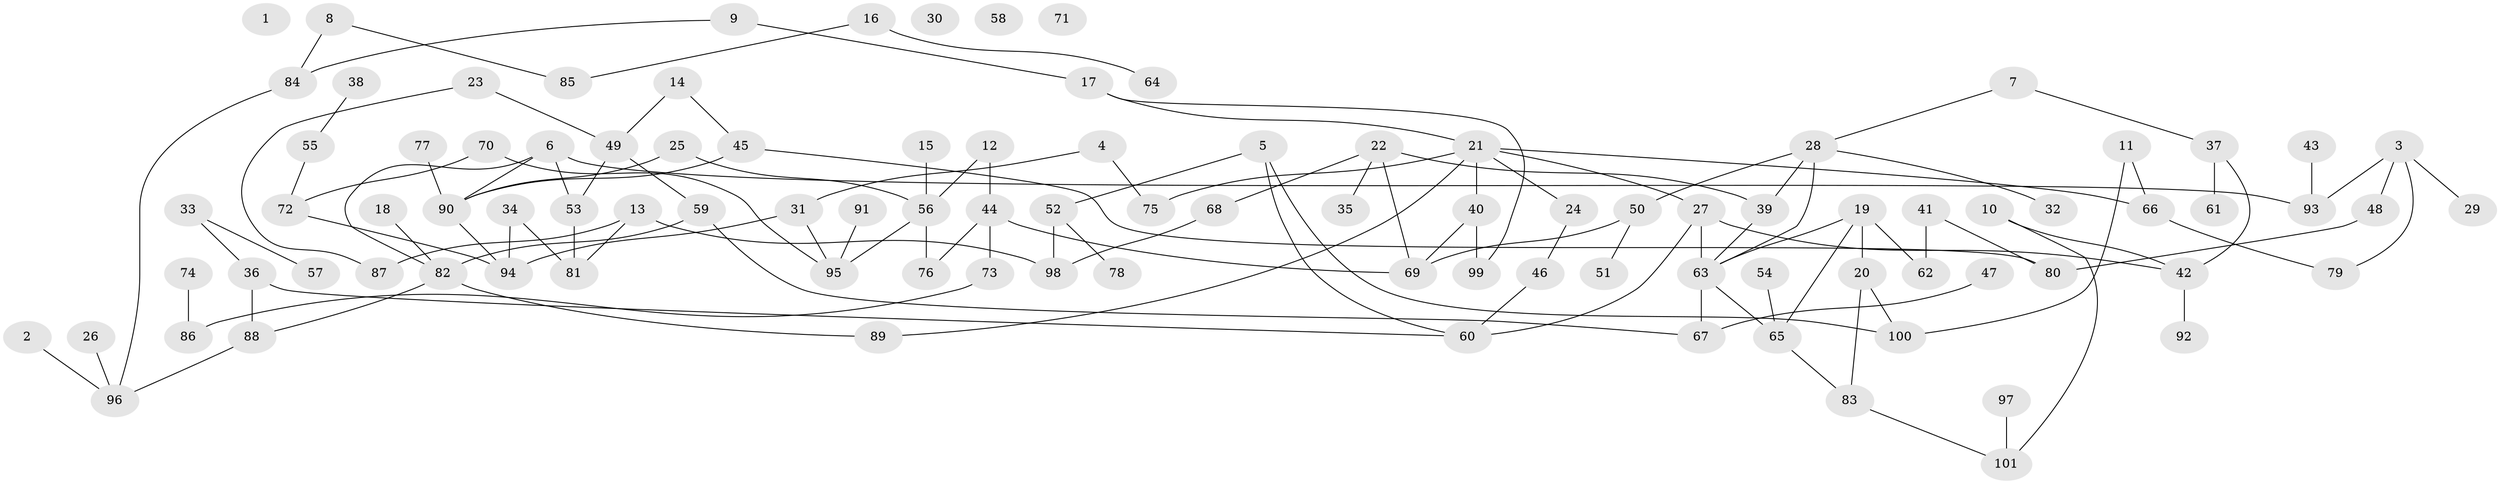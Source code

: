 // coarse degree distribution, {0: 0.05714285714285714, 3: 0.24285714285714285, 4: 0.11428571428571428, 7: 0.02857142857142857, 10: 0.014285714285714285, 6: 0.02857142857142857, 5: 0.014285714285714285, 1: 0.2857142857142857, 8: 0.014285714285714285, 2: 0.2}
// Generated by graph-tools (version 1.1) at 2025/16/03/04/25 18:16:40]
// undirected, 101 vertices, 124 edges
graph export_dot {
graph [start="1"]
  node [color=gray90,style=filled];
  1;
  2;
  3;
  4;
  5;
  6;
  7;
  8;
  9;
  10;
  11;
  12;
  13;
  14;
  15;
  16;
  17;
  18;
  19;
  20;
  21;
  22;
  23;
  24;
  25;
  26;
  27;
  28;
  29;
  30;
  31;
  32;
  33;
  34;
  35;
  36;
  37;
  38;
  39;
  40;
  41;
  42;
  43;
  44;
  45;
  46;
  47;
  48;
  49;
  50;
  51;
  52;
  53;
  54;
  55;
  56;
  57;
  58;
  59;
  60;
  61;
  62;
  63;
  64;
  65;
  66;
  67;
  68;
  69;
  70;
  71;
  72;
  73;
  74;
  75;
  76;
  77;
  78;
  79;
  80;
  81;
  82;
  83;
  84;
  85;
  86;
  87;
  88;
  89;
  90;
  91;
  92;
  93;
  94;
  95;
  96;
  97;
  98;
  99;
  100;
  101;
  2 -- 96;
  3 -- 29;
  3 -- 48;
  3 -- 79;
  3 -- 93;
  4 -- 31;
  4 -- 75;
  5 -- 52;
  5 -- 60;
  5 -- 100;
  6 -- 53;
  6 -- 82;
  6 -- 90;
  6 -- 93;
  7 -- 28;
  7 -- 37;
  8 -- 84;
  8 -- 85;
  9 -- 17;
  9 -- 84;
  10 -- 42;
  10 -- 101;
  11 -- 66;
  11 -- 100;
  12 -- 44;
  12 -- 56;
  13 -- 81;
  13 -- 87;
  13 -- 98;
  14 -- 45;
  14 -- 49;
  15 -- 56;
  16 -- 64;
  16 -- 85;
  17 -- 21;
  17 -- 99;
  18 -- 82;
  19 -- 20;
  19 -- 62;
  19 -- 63;
  19 -- 65;
  20 -- 83;
  20 -- 100;
  21 -- 24;
  21 -- 27;
  21 -- 40;
  21 -- 66;
  21 -- 75;
  21 -- 89;
  22 -- 35;
  22 -- 39;
  22 -- 68;
  22 -- 69;
  23 -- 49;
  23 -- 87;
  24 -- 46;
  25 -- 56;
  25 -- 90;
  26 -- 96;
  27 -- 42;
  27 -- 60;
  27 -- 63;
  28 -- 32;
  28 -- 39;
  28 -- 50;
  28 -- 63;
  31 -- 94;
  31 -- 95;
  33 -- 36;
  33 -- 57;
  34 -- 81;
  34 -- 94;
  36 -- 60;
  36 -- 88;
  37 -- 42;
  37 -- 61;
  38 -- 55;
  39 -- 63;
  40 -- 69;
  40 -- 99;
  41 -- 62;
  41 -- 80;
  42 -- 92;
  43 -- 93;
  44 -- 69;
  44 -- 73;
  44 -- 76;
  45 -- 80;
  45 -- 90;
  46 -- 60;
  47 -- 67;
  48 -- 80;
  49 -- 53;
  49 -- 59;
  50 -- 51;
  50 -- 69;
  52 -- 78;
  52 -- 98;
  53 -- 81;
  54 -- 65;
  55 -- 72;
  56 -- 76;
  56 -- 95;
  59 -- 67;
  59 -- 82;
  63 -- 65;
  63 -- 67;
  65 -- 83;
  66 -- 79;
  68 -- 98;
  70 -- 72;
  70 -- 95;
  72 -- 94;
  73 -- 86;
  74 -- 86;
  77 -- 90;
  82 -- 88;
  82 -- 89;
  83 -- 101;
  84 -- 96;
  88 -- 96;
  90 -- 94;
  91 -- 95;
  97 -- 101;
}
